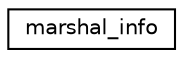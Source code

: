 digraph G
{
  edge [fontname="Helvetica",fontsize="10",labelfontname="Helvetica",labelfontsize="10"];
  node [fontname="Helvetica",fontsize="10",shape=record];
  rankdir="LR";
  Node1 [label="marshal_info",height=0.2,width=0.4,color="black", fillcolor="white", style="filled",URL="$structmarshal__info.html"];
}
